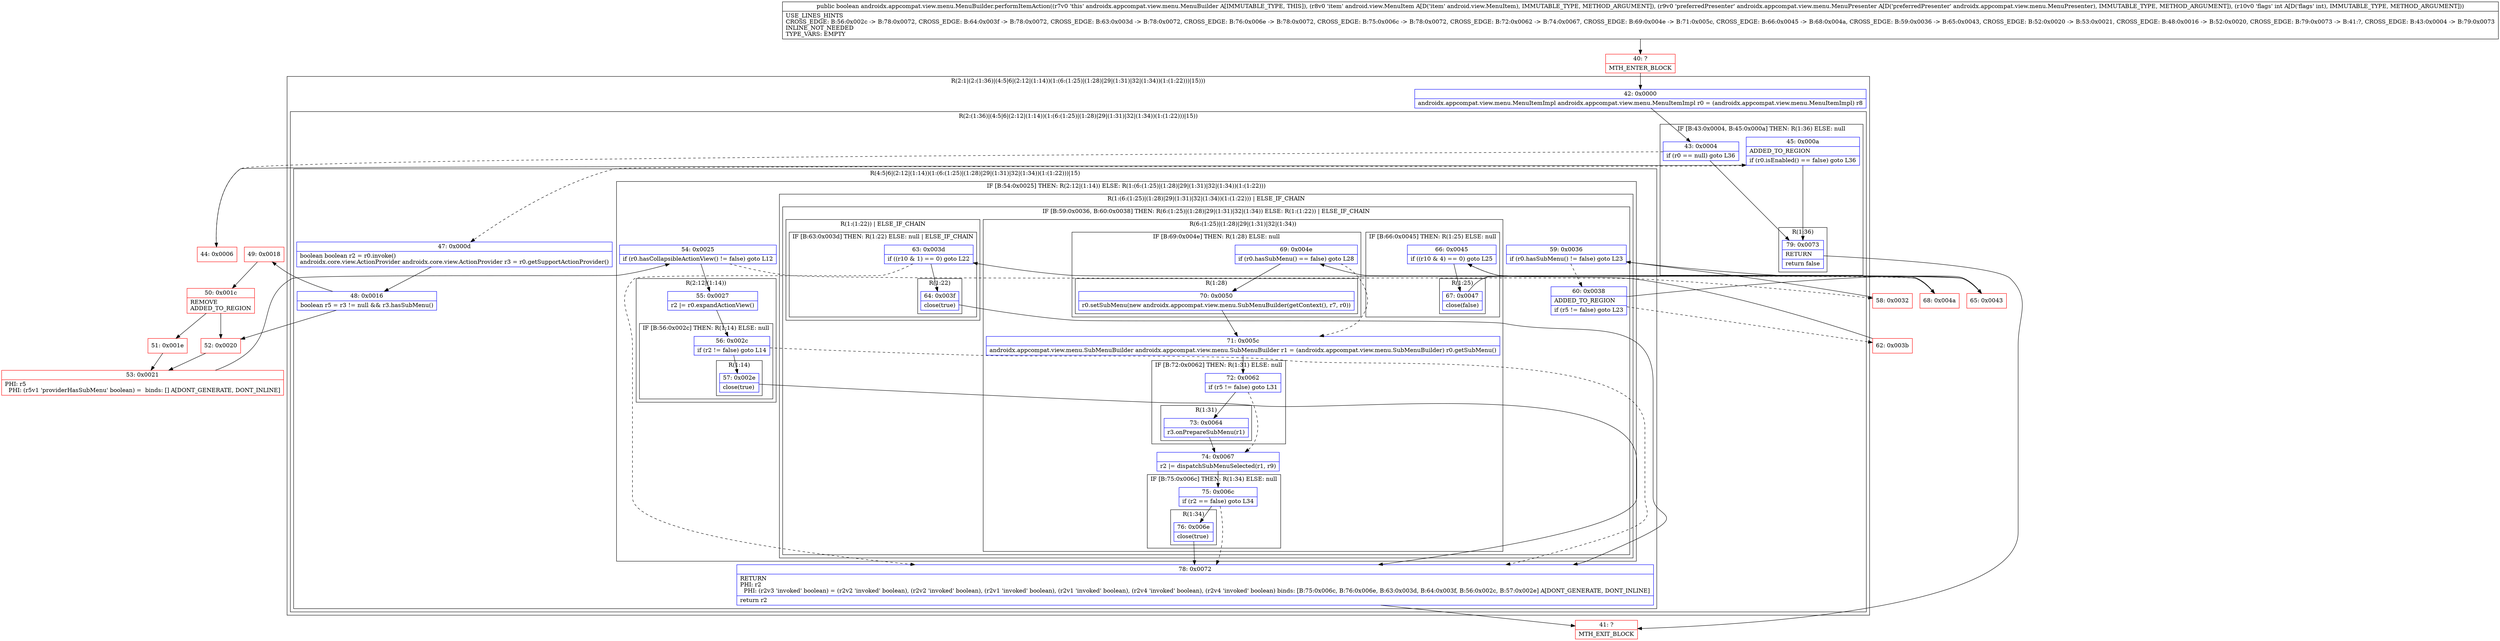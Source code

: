 digraph "CFG forandroidx.appcompat.view.menu.MenuBuilder.performItemAction(Landroid\/view\/MenuItem;Landroidx\/appcompat\/view\/menu\/MenuPresenter;I)Z" {
subgraph cluster_Region_1839129180 {
label = "R(2:1|(2:(1:36)|(4:5|6|(2:12|(1:14))(1:(6:(1:25)|(1:28)|29|(1:31)|32|(1:34))(1:(1:22)))|15)))";
node [shape=record,color=blue];
Node_42 [shape=record,label="{42\:\ 0x0000|androidx.appcompat.view.menu.MenuItemImpl androidx.appcompat.view.menu.MenuItemImpl r0 = (androidx.appcompat.view.menu.MenuItemImpl) r8\l}"];
subgraph cluster_Region_978285239 {
label = "R(2:(1:36)|(4:5|6|(2:12|(1:14))(1:(6:(1:25)|(1:28)|29|(1:31)|32|(1:34))(1:(1:22)))|15))";
node [shape=record,color=blue];
subgraph cluster_IfRegion_940677445 {
label = "IF [B:43:0x0004, B:45:0x000a] THEN: R(1:36) ELSE: null";
node [shape=record,color=blue];
Node_43 [shape=record,label="{43\:\ 0x0004|if (r0 == null) goto L36\l}"];
Node_45 [shape=record,label="{45\:\ 0x000a|ADDED_TO_REGION\l|if (r0.isEnabled() == false) goto L36\l}"];
subgraph cluster_Region_1924731087 {
label = "R(1:36)";
node [shape=record,color=blue];
Node_79 [shape=record,label="{79\:\ 0x0073|RETURN\l|return false\l}"];
}
}
subgraph cluster_Region_793879932 {
label = "R(4:5|6|(2:12|(1:14))(1:(6:(1:25)|(1:28)|29|(1:31)|32|(1:34))(1:(1:22)))|15)";
node [shape=record,color=blue];
Node_47 [shape=record,label="{47\:\ 0x000d|boolean boolean r2 = r0.invoke()\landroidx.core.view.ActionProvider androidx.core.view.ActionProvider r3 = r0.getSupportActionProvider()\l}"];
Node_48 [shape=record,label="{48\:\ 0x0016|boolean r5 = r3 != null && r3.hasSubMenu()\l}"];
subgraph cluster_IfRegion_763729667 {
label = "IF [B:54:0x0025] THEN: R(2:12|(1:14)) ELSE: R(1:(6:(1:25)|(1:28)|29|(1:31)|32|(1:34))(1:(1:22)))";
node [shape=record,color=blue];
Node_54 [shape=record,label="{54\:\ 0x0025|if (r0.hasCollapsibleActionView() != false) goto L12\l}"];
subgraph cluster_Region_932388077 {
label = "R(2:12|(1:14))";
node [shape=record,color=blue];
Node_55 [shape=record,label="{55\:\ 0x0027|r2 \|= r0.expandActionView()\l}"];
subgraph cluster_IfRegion_1812122693 {
label = "IF [B:56:0x002c] THEN: R(1:14) ELSE: null";
node [shape=record,color=blue];
Node_56 [shape=record,label="{56\:\ 0x002c|if (r2 != false) goto L14\l}"];
subgraph cluster_Region_1789790109 {
label = "R(1:14)";
node [shape=record,color=blue];
Node_57 [shape=record,label="{57\:\ 0x002e|close(true)\l}"];
}
}
}
subgraph cluster_Region_39242261 {
label = "R(1:(6:(1:25)|(1:28)|29|(1:31)|32|(1:34))(1:(1:22))) | ELSE_IF_CHAIN\l";
node [shape=record,color=blue];
subgraph cluster_IfRegion_58482923 {
label = "IF [B:59:0x0036, B:60:0x0038] THEN: R(6:(1:25)|(1:28)|29|(1:31)|32|(1:34)) ELSE: R(1:(1:22)) | ELSE_IF_CHAIN\l";
node [shape=record,color=blue];
Node_59 [shape=record,label="{59\:\ 0x0036|if (r0.hasSubMenu() != false) goto L23\l}"];
Node_60 [shape=record,label="{60\:\ 0x0038|ADDED_TO_REGION\l|if (r5 != false) goto L23\l}"];
subgraph cluster_Region_264502671 {
label = "R(6:(1:25)|(1:28)|29|(1:31)|32|(1:34))";
node [shape=record,color=blue];
subgraph cluster_IfRegion_1129175586 {
label = "IF [B:66:0x0045] THEN: R(1:25) ELSE: null";
node [shape=record,color=blue];
Node_66 [shape=record,label="{66\:\ 0x0045|if ((r10 & 4) == 0) goto L25\l}"];
subgraph cluster_Region_2043188716 {
label = "R(1:25)";
node [shape=record,color=blue];
Node_67 [shape=record,label="{67\:\ 0x0047|close(false)\l}"];
}
}
subgraph cluster_IfRegion_564416445 {
label = "IF [B:69:0x004e] THEN: R(1:28) ELSE: null";
node [shape=record,color=blue];
Node_69 [shape=record,label="{69\:\ 0x004e|if (r0.hasSubMenu() == false) goto L28\l}"];
subgraph cluster_Region_546896133 {
label = "R(1:28)";
node [shape=record,color=blue];
Node_70 [shape=record,label="{70\:\ 0x0050|r0.setSubMenu(new androidx.appcompat.view.menu.SubMenuBuilder(getContext(), r7, r0))\l}"];
}
}
Node_71 [shape=record,label="{71\:\ 0x005c|androidx.appcompat.view.menu.SubMenuBuilder androidx.appcompat.view.menu.SubMenuBuilder r1 = (androidx.appcompat.view.menu.SubMenuBuilder) r0.getSubMenu()\l}"];
subgraph cluster_IfRegion_462093165 {
label = "IF [B:72:0x0062] THEN: R(1:31) ELSE: null";
node [shape=record,color=blue];
Node_72 [shape=record,label="{72\:\ 0x0062|if (r5 != false) goto L31\l}"];
subgraph cluster_Region_196427793 {
label = "R(1:31)";
node [shape=record,color=blue];
Node_73 [shape=record,label="{73\:\ 0x0064|r3.onPrepareSubMenu(r1)\l}"];
}
}
Node_74 [shape=record,label="{74\:\ 0x0067|r2 \|= dispatchSubMenuSelected(r1, r9)\l}"];
subgraph cluster_IfRegion_1876475812 {
label = "IF [B:75:0x006c] THEN: R(1:34) ELSE: null";
node [shape=record,color=blue];
Node_75 [shape=record,label="{75\:\ 0x006c|if (r2 == false) goto L34\l}"];
subgraph cluster_Region_1665197991 {
label = "R(1:34)";
node [shape=record,color=blue];
Node_76 [shape=record,label="{76\:\ 0x006e|close(true)\l}"];
}
}
}
subgraph cluster_Region_1475514296 {
label = "R(1:(1:22)) | ELSE_IF_CHAIN\l";
node [shape=record,color=blue];
subgraph cluster_IfRegion_2059649966 {
label = "IF [B:63:0x003d] THEN: R(1:22) ELSE: null | ELSE_IF_CHAIN\l";
node [shape=record,color=blue];
Node_63 [shape=record,label="{63\:\ 0x003d|if ((r10 & 1) == 0) goto L22\l}"];
subgraph cluster_Region_1201233647 {
label = "R(1:22)";
node [shape=record,color=blue];
Node_64 [shape=record,label="{64\:\ 0x003f|close(true)\l}"];
}
}
}
}
}
}
Node_78 [shape=record,label="{78\:\ 0x0072|RETURN\lPHI: r2 \l  PHI: (r2v3 'invoked' boolean) = (r2v2 'invoked' boolean), (r2v2 'invoked' boolean), (r2v1 'invoked' boolean), (r2v1 'invoked' boolean), (r2v4 'invoked' boolean), (r2v4 'invoked' boolean) binds: [B:75:0x006c, B:76:0x006e, B:63:0x003d, B:64:0x003f, B:56:0x002c, B:57:0x002e] A[DONT_GENERATE, DONT_INLINE]\l|return r2\l}"];
}
}
}
Node_40 [shape=record,color=red,label="{40\:\ ?|MTH_ENTER_BLOCK\l}"];
Node_44 [shape=record,color=red,label="{44\:\ 0x0006}"];
Node_49 [shape=record,color=red,label="{49\:\ 0x0018}"];
Node_50 [shape=record,color=red,label="{50\:\ 0x001c|REMOVE\lADDED_TO_REGION\l}"];
Node_51 [shape=record,color=red,label="{51\:\ 0x001e}"];
Node_53 [shape=record,color=red,label="{53\:\ 0x0021|PHI: r5 \l  PHI: (r5v1 'providerHasSubMenu' boolean) =  binds: [] A[DONT_GENERATE, DONT_INLINE]\l}"];
Node_41 [shape=record,color=red,label="{41\:\ ?|MTH_EXIT_BLOCK\l}"];
Node_58 [shape=record,color=red,label="{58\:\ 0x0032}"];
Node_62 [shape=record,color=red,label="{62\:\ 0x003b}"];
Node_65 [shape=record,color=red,label="{65\:\ 0x0043}"];
Node_68 [shape=record,color=red,label="{68\:\ 0x004a}"];
Node_52 [shape=record,color=red,label="{52\:\ 0x0020}"];
MethodNode[shape=record,label="{public boolean androidx.appcompat.view.menu.MenuBuilder.performItemAction((r7v0 'this' androidx.appcompat.view.menu.MenuBuilder A[IMMUTABLE_TYPE, THIS]), (r8v0 'item' android.view.MenuItem A[D('item' android.view.MenuItem), IMMUTABLE_TYPE, METHOD_ARGUMENT]), (r9v0 'preferredPresenter' androidx.appcompat.view.menu.MenuPresenter A[D('preferredPresenter' androidx.appcompat.view.menu.MenuPresenter), IMMUTABLE_TYPE, METHOD_ARGUMENT]), (r10v0 'flags' int A[D('flags' int), IMMUTABLE_TYPE, METHOD_ARGUMENT]))  | USE_LINES_HINTS\lCROSS_EDGE: B:56:0x002c \-\> B:78:0x0072, CROSS_EDGE: B:64:0x003f \-\> B:78:0x0072, CROSS_EDGE: B:63:0x003d \-\> B:78:0x0072, CROSS_EDGE: B:76:0x006e \-\> B:78:0x0072, CROSS_EDGE: B:75:0x006c \-\> B:78:0x0072, CROSS_EDGE: B:72:0x0062 \-\> B:74:0x0067, CROSS_EDGE: B:69:0x004e \-\> B:71:0x005c, CROSS_EDGE: B:66:0x0045 \-\> B:68:0x004a, CROSS_EDGE: B:59:0x0036 \-\> B:65:0x0043, CROSS_EDGE: B:52:0x0020 \-\> B:53:0x0021, CROSS_EDGE: B:48:0x0016 \-\> B:52:0x0020, CROSS_EDGE: B:79:0x0073 \-\> B:41:?, CROSS_EDGE: B:43:0x0004 \-\> B:79:0x0073\lINLINE_NOT_NEEDED\lTYPE_VARS: EMPTY\l}"];
MethodNode -> Node_40;Node_42 -> Node_43;
Node_43 -> Node_44[style=dashed];
Node_43 -> Node_79;
Node_45 -> Node_47[style=dashed];
Node_45 -> Node_79;
Node_79 -> Node_41;
Node_47 -> Node_48;
Node_48 -> Node_49;
Node_48 -> Node_52;
Node_54 -> Node_55;
Node_54 -> Node_58[style=dashed];
Node_55 -> Node_56;
Node_56 -> Node_57;
Node_56 -> Node_78[style=dashed];
Node_57 -> Node_78;
Node_59 -> Node_60[style=dashed];
Node_59 -> Node_65;
Node_60 -> Node_62[style=dashed];
Node_60 -> Node_65;
Node_66 -> Node_67;
Node_66 -> Node_68[style=dashed];
Node_67 -> Node_68;
Node_69 -> Node_70;
Node_69 -> Node_71[style=dashed];
Node_70 -> Node_71;
Node_71 -> Node_72;
Node_72 -> Node_73;
Node_72 -> Node_74[style=dashed];
Node_73 -> Node_74;
Node_74 -> Node_75;
Node_75 -> Node_76;
Node_75 -> Node_78[style=dashed];
Node_76 -> Node_78;
Node_63 -> Node_64;
Node_63 -> Node_78[style=dashed];
Node_64 -> Node_78;
Node_78 -> Node_41;
Node_40 -> Node_42;
Node_44 -> Node_45;
Node_49 -> Node_50;
Node_50 -> Node_51;
Node_50 -> Node_52;
Node_51 -> Node_53;
Node_53 -> Node_54;
Node_58 -> Node_59;
Node_62 -> Node_63;
Node_65 -> Node_66;
Node_68 -> Node_69;
Node_52 -> Node_53;
}

